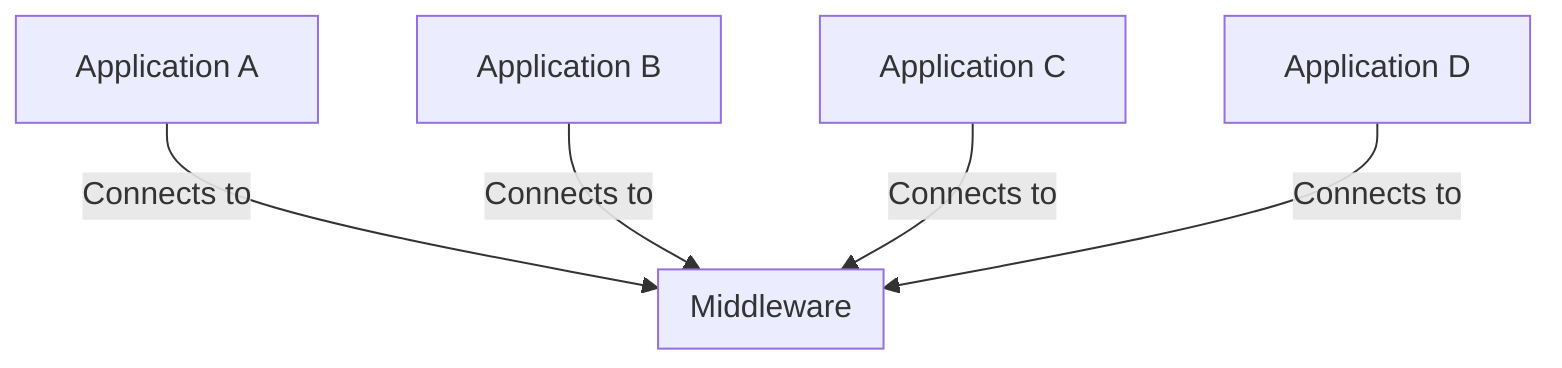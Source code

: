 graph TB
  subgraph M["Middleware"]
  end
  A["Application A"] -- "Connects to" --> M
  B["Application B"] -- "Connects to" --> M
  C["Application C"] -- "Connects to" --> M
  D["Application D"] -- "Connects to" --> M